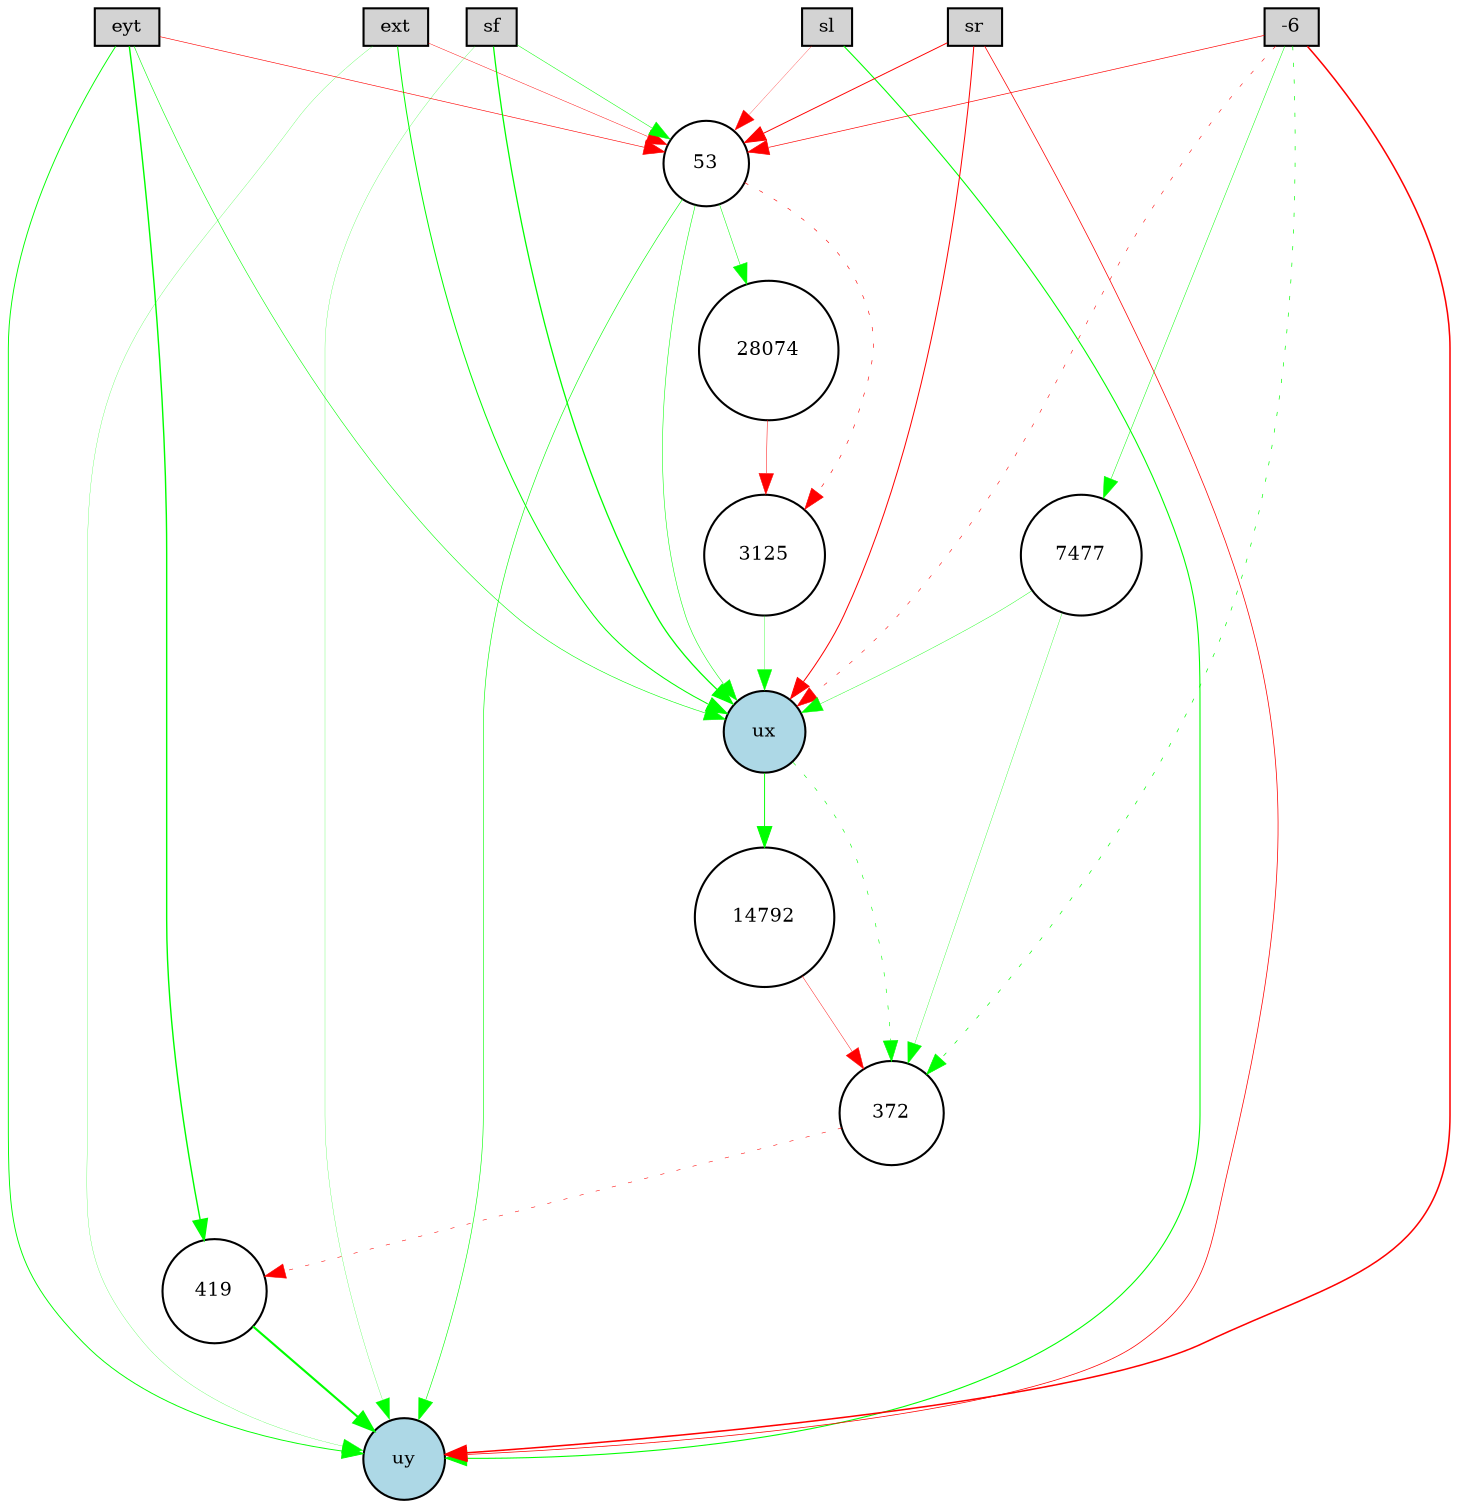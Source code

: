 digraph {
	node [fontsize=9 height=0.2 shape=circle width=0.2]
	ext [fillcolor=lightgray shape=box style=filled]
	eyt [fillcolor=lightgray shape=box style=filled]
	sf [fillcolor=lightgray shape=box style=filled]
	sl [fillcolor=lightgray shape=box style=filled]
	sr [fillcolor=lightgray shape=box style=filled]
	-6 [fillcolor=lightgray shape=box style=filled]
	ux [fillcolor=lightblue style=filled]
	uy [fillcolor=lightblue style=filled]
	419 [fillcolor=white style=filled]
	14792 [fillcolor=white style=filled]
	28074 [fillcolor=white style=filled]
	372 [fillcolor=white style=filled]
	53 [fillcolor=white style=filled]
	7477 [fillcolor=white style=filled]
	3125 [fillcolor=white style=filled]
	sr -> ux [color=red penwidth=0.4799611385789857 style=solid]
	-6 -> 53 [color=red penwidth=0.3191066800263964 style=solid]
	ext -> ux [color=green penwidth=0.48655204458383383 style=solid]
	-6 -> uy [color=red penwidth=0.733902456991815 style=solid]
	sr -> 53 [color=red penwidth=0.4581617398087652 style=solid]
	eyt -> 419 [color=green penwidth=0.679712308237592 style=solid]
	53 -> uy [color=green penwidth=0.29126013908484083 style=solid]
	419 -> uy [color=green penwidth=1.021372095577354 style=solid]
	-6 -> 7477 [color=green penwidth=0.23340970727600388 style=solid]
	sf -> 53 [color=green penwidth=0.24013373470445865 style=solid]
	eyt -> 53 [color=red penwidth=0.2890351789792227 style=solid]
	28074 -> 3125 [color=red penwidth=0.23372758464243623 style=solid]
	372 -> 419 [color=red penwidth=0.25855693336464536 style=dotted]
	7477 -> ux [color=green penwidth=0.19006015067074206 style=solid]
	ux -> 14792 [color=green penwidth=0.45529068415793006 style=solid]
	eyt -> ux [color=green penwidth=0.27567453321536045 style=solid]
	3125 -> ux [color=green penwidth=0.16488904181771472 style=solid]
	eyt -> uy [color=green penwidth=0.44847394872775537 style=solid]
	sr -> uy [color=red penwidth=0.35724753983080093 style=solid]
	ext -> 53 [color=red penwidth=0.21007414531413182 style=solid]
	53 -> ux [color=green penwidth=0.2565686999916288 style=solid]
	sf -> uy [color=green penwidth=0.11720119833767739 style=solid]
	-6 -> ux [color=red penwidth=0.263643448628428 style=dotted]
	14792 -> 372 [color=red penwidth=0.20037460806636453 style=solid]
	ux -> 372 [color=green penwidth=0.28519669559448424 style=dotted]
	sf -> ux [color=green penwidth=0.6128812850884819 style=solid]
	sl -> 53 [color=red penwidth=0.12750428390350776 style=solid]
	-6 -> 372 [color=green penwidth=0.3240338281724534 style=dotted]
	sl -> uy [color=green penwidth=0.5187529313263568 style=solid]
	ext -> uy [color=green penwidth=0.11469872620011064 style=solid]
	53 -> 28074 [color=green penwidth=0.2432851167447366 style=solid]
	7477 -> 372 [color=green penwidth=0.1576743361662086 style=solid]
	53 -> 3125 [color=red penwidth=0.294048583306304 style=dotted]
}
